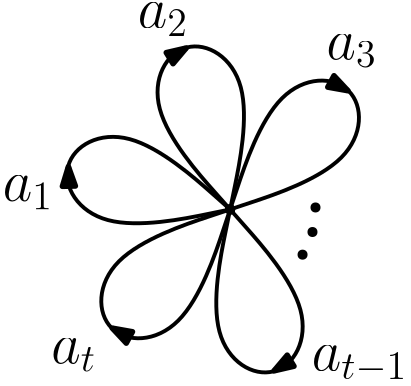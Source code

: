 <?xml version="1.0"?>
<!DOCTYPE ipe SYSTEM "ipe.dtd">
<ipe version="70107" creator="Ipe 7.1.8">
<info created="D:20140228202907" modified="D:20160228155155"/>
<ipestyle name="basic">
<symbol name="arrow/arc(spx)">
<path stroke="sym-stroke" fill="sym-stroke" pen="sym-pen">
0 0 m
-1 0.333 l
-1 -0.333 l
h
</path>
</symbol>
<symbol name="arrow/farc(spx)">
<path stroke="sym-stroke" fill="white" pen="sym-pen">
0 0 m
-1 0.333 l
-1 -0.333 l
h
</path>
</symbol>
<symbol name="mark/circle(sx)" transformations="translations">
<path fill="sym-stroke">
0.6 0 0 0.6 0 0 e
0.4 0 0 0.4 0 0 e
</path>
</symbol>
<symbol name="mark/disk(sx)" transformations="translations">
<path fill="sym-stroke">
0.6 0 0 0.6 0 0 e
</path>
</symbol>
<symbol name="mark/fdisk(sfx)" transformations="translations">
<group>
<path fill="sym-fill">
0.5 0 0 0.5 0 0 e
</path>
<path fill="sym-stroke" fillrule="eofill">
0.6 0 0 0.6 0 0 e
0.4 0 0 0.4 0 0 e
</path>
</group>
</symbol>
<symbol name="mark/box(sx)" transformations="translations">
<path fill="sym-stroke" fillrule="eofill">
-0.6 -0.6 m
0.6 -0.6 l
0.6 0.6 l
-0.6 0.6 l
h
-0.4 -0.4 m
0.4 -0.4 l
0.4 0.4 l
-0.4 0.4 l
h
</path>
</symbol>
<symbol name="mark/square(sx)" transformations="translations">
<path fill="sym-stroke">
-0.6 -0.6 m
0.6 -0.6 l
0.6 0.6 l
-0.6 0.6 l
h
</path>
</symbol>
<symbol name="mark/fsquare(sfx)" transformations="translations">
<group>
<path fill="sym-fill">
-0.5 -0.5 m
0.5 -0.5 l
0.5 0.5 l
-0.5 0.5 l
h
</path>
<path fill="sym-stroke" fillrule="eofill">
-0.6 -0.6 m
0.6 -0.6 l
0.6 0.6 l
-0.6 0.6 l
h
-0.4 -0.4 m
0.4 -0.4 l
0.4 0.4 l
-0.4 0.4 l
h
</path>
</group>
</symbol>
<symbol name="mark/cross(sx)" transformations="translations">
<group>
<path fill="sym-stroke">
-0.43 -0.57 m
0.57 0.43 l
0.43 0.57 l
-0.57 -0.43 l
h
</path>
<path fill="sym-stroke">
-0.43 0.57 m
0.57 -0.43 l
0.43 -0.57 l
-0.57 0.43 l
h
</path>
</group>
</symbol>
<symbol name="arrow/fnormal(spx)">
<path stroke="sym-stroke" fill="white" pen="sym-pen">
0 0 m
-1 0.333 l
-1 -0.333 l
h
</path>
</symbol>
<symbol name="arrow/pointed(spx)">
<path stroke="sym-stroke" fill="sym-stroke" pen="sym-pen">
0 0 m
-1 0.333 l
-0.8 0 l
-1 -0.333 l
h
</path>
</symbol>
<symbol name="arrow/fpointed(spx)">
<path stroke="sym-stroke" fill="white" pen="sym-pen">
0 0 m
-1 0.333 l
-0.8 0 l
-1 -0.333 l
h
</path>
</symbol>
<symbol name="arrow/linear(spx)">
<path stroke="sym-stroke" pen="sym-pen">
-1 0.333 m
0 0 l
-1 -0.333 l
</path>
</symbol>
<symbol name="arrow/fdouble(spx)">
<path stroke="sym-stroke" fill="white" pen="sym-pen">
0 0 m
-1 0.333 l
-1 -0.333 l
h
-1 0 m
-2 0.333 l
-2 -0.333 l
h
</path>
</symbol>
<symbol name="arrow/double(spx)">
<path stroke="sym-stroke" fill="sym-stroke" pen="sym-pen">
0 0 m
-1 0.333 l
-1 -0.333 l
h
-1 0 m
-2 0.333 l
-2 -0.333 l
h
</path>
</symbol>
<pen name="heavier" value="0.8"/>
<pen name="fat" value="1.2"/>
<pen name="ultrafat" value="2"/>
<symbolsize name="large" value="5"/>
<symbolsize name="small" value="2"/>
<symbolsize name="tiny" value="1.1"/>
<arrowsize name="large" value="10"/>
<arrowsize name="small" value="5"/>
<arrowsize name="tiny" value="3"/>
<color name="red" value="1 0 0"/>
<color name="green" value="0 1 0"/>
<color name="blue" value="0 0 1"/>
<color name="yellow" value="1 1 0"/>
<color name="orange" value="1 0.647 0"/>
<color name="gold" value="1 0.843 0"/>
<color name="purple" value="0.627 0.125 0.941"/>
<color name="gray" value="0.745"/>
<color name="brown" value="0.647 0.165 0.165"/>
<color name="navy" value="0 0 0.502"/>
<color name="pink" value="1 0.753 0.796"/>
<color name="seagreen" value="0.18 0.545 0.341"/>
<color name="turquoise" value="0.251 0.878 0.816"/>
<color name="violet" value="0.933 0.51 0.933"/>
<color name="darkblue" value="0 0 0.545"/>
<color name="darkcyan" value="0 0.545 0.545"/>
<color name="darkgray" value="0.663"/>
<color name="darkgreen" value="0 0.392 0"/>
<color name="darkmagenta" value="0.545 0 0.545"/>
<color name="darkorange" value="1 0.549 0"/>
<color name="darkred" value="0.545 0 0"/>
<color name="lightblue" value="0.678 0.847 0.902"/>
<color name="lightcyan" value="0.878 1 1"/>
<color name="lightgray" value="0.827"/>
<color name="lightgreen" value="0.565 0.933 0.565"/>
<color name="lightyellow" value="1 1 0.878"/>
<dashstyle name="dashed" value="[4] 0"/>
<dashstyle name="dotted" value="[1 3] 0"/>
<dashstyle name="dash dotted" value="[4 2 1 2] 0"/>
<dashstyle name="dash dot dotted" value="[4 2 1 2 1 2] 0"/>
<textsize name="large" value="\large"/>
<textsize name="small" value="\small"/>
<textsize name="tiny" value="\tiny"/>
<textsize name="Large" value="\Large"/>
<textsize name="LARGE" value="\LARGE"/>
<textsize name="huge" value="\huge"/>
<textsize name="Huge" value="\Huge"/>
<textsize name="footnote" value="\footnotesize"/>
<textstyle name="center" begin="\begin{center}" end="\end{center}"/>
<textstyle name="itemize" begin="\begin{itemize}" end="\end{itemize}"/>
<textstyle name="item" begin="\begin{itemize}\item{}" end="\end{itemize}"/>
<gridsize name="4 pts" value="4"/>
<gridsize name="8 pts (~3 mm)" value="8"/>
<gridsize name="16 pts (~6 mm)" value="16"/>
<gridsize name="32 pts (~12 mm)" value="32"/>
<gridsize name="10 pts (~3.5 mm)" value="10"/>
<gridsize name="20 pts (~7 mm)" value="20"/>
<gridsize name="14 pts (~5 mm)" value="14"/>
<gridsize name="28 pts (~10 mm)" value="28"/>
<gridsize name="56 pts (~20 mm)" value="56"/>
<anglesize name="90 deg" value="90"/>
<anglesize name="60 deg" value="60"/>
<anglesize name="45 deg" value="45"/>
<anglesize name="30 deg" value="30"/>
<anglesize name="22.5 deg" value="22.5"/>
<tiling name="falling" angle="-60" step="4" width="1"/>
<tiling name="rising" angle="30" step="4" width="1"/>
</ipestyle>
<page>
<layer name="alpha"/>
<view layers="alpha" active="alpha"/>
<use layer="alpha" matrix="0.965926 -0.258819 0.258819 0.965926 -160.842 122.284" name="mark/disk(sx)" pos="384 672" size="normal" stroke="black"/>
<path stroke="black" pen="1.4">
384 672 m
400 720
432 720
432 688
384 672 s
</path>
<use matrix="0.965926 -0.258819 0.258819 0.965926 -160.842 122.284" name="mark/disk(sx)" pos="413.402 663.019" size="normal" stroke="black"/>
<use matrix="0.965926 -0.258819 0.258819 0.965926 -160.842 122.284" name="mark/disk(sx)" pos="413.506 680.634" size="normal" stroke="black"/>
<use matrix="0.965926 -0.258819 0.258819 0.965926 -160.842 122.284" name="mark/disk(sx)" pos="414.743 671.819" size="normal" stroke="black"/>
<path matrix="0.996195 0.0871557 -0.0871557 0.996195 60.0299 -30.9106" stroke="black" pen="1.4">
384 672 m
353.858 712.638
372.212 738.851
398.425 720.497
384 672 s
</path>
<path matrix="0.422618 0.906308 -0.906308 0.422618 830.753 39.9783" stroke="black" pen="1.4">
384 672 m
353.858 712.638
372.212 738.851
398.425 720.497
384 672 s
</path>
<path matrix="-0.996195 -0.0871557 0.0871557 -0.996195 707.97 1374.91" stroke="black" pen="1.4">
384 672 m
353.858 712.638
372.212 738.851
398.425 720.497
384 672 s
</path>
<path stroke="black" pen="ultrafat" arrow="normal/normal">
325.951 680.525 m
325.779 687.375 l
</path>
<use matrix="0.258819 -0.965926 0.965926 0.258819 -364.489 868.989" name="mark/disk(sx)" pos="384 672" size="normal" stroke="black"/>
<path matrix="0.5 -0.866025 0.866025 0.5 -389.969 668.554" stroke="black" pen="ultrafat" arrow="normal/normal">
325.951 680.525 m
325.779 687.375 l
</path>
<use matrix="-0.707107 -0.707107 0.707107 -0.707107 180.353 1418.7" name="mark/disk(sx)" pos="384 672" size="normal" stroke="black"/>
<path matrix="-0.5 -0.866025 0.866025 -0.5 -5.96907 1340.55" stroke="black" pen="ultrafat" arrow="normal/normal">
325.951 680.525 m
325.779 687.375 l
</path>
<use matrix="-0.258819 0.965926 -0.965926 -0.258819 1132.49 475.011" name="mark/disk(sx)" pos="384 672" size="normal" stroke="black"/>
<path matrix="-0.5 0.866025 -0.866025 -0.5 1157.97 675.446" stroke="black" pen="ultrafat" arrow="normal/normal">
325.951 680.525 m
325.779 687.375 l
</path>
<text matrix="1 0 0 1 -5.66453 -5.25992" transformations="translations" pos="307.82 680.448" stroke="black" type="label" width="18.142" height="8.896" depth="3.1" valign="baseline" size="huge">$a_1$</text>
<text matrix="1 0 0 1 42.8886 57.0499" transformations="translations" pos="307.82 680.448" stroke="black" type="label" width="18.142" height="8.896" depth="3.1" valign="baseline" size="huge">$a_2$</text>
<text matrix="1 0 0 1 110.863 45.7209" transformations="translations" pos="307.82 680.448" stroke="black" type="label" width="18.142" height="8.896" depth="3.1" valign="baseline" size="huge">$a_3$</text>
<text matrix="1 0 0 1 105.603 -66.3559" transformations="translations" pos="307.82 680.448" stroke="black" type="label" width="34.373" height="8.891" depth="4.3" valign="baseline" size="huge">$a_{t-1}$</text>
<path matrix="-0.573577 0.819152 -0.819152 -0.573577 1154.72 742.884" stroke="black" pen="1.4">
384 672 m
353.858 712.638
372.212 738.851
398.425 720.497
384 672 s
</path>
<path matrix="0.5 0.866025 -0.866025 0.5 773.97 3.44052" stroke="black" pen="ultrafat" arrow="normal/normal">
325.951 680.525 m
325.779 687.375 l
</path>
<text matrix="1 0 0 1 11.8166 -63.7048" transformations="translations" pos="307.82 680.448" stroke="black" type="label" width="16.191" height="8.896" depth="3.1" valign="baseline" size="huge">$a_t$</text>
</page>
</ipe>
